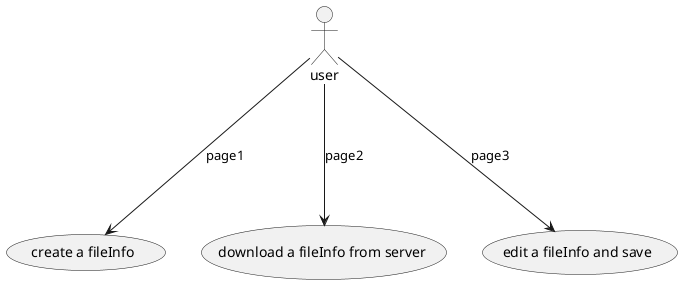 @startuml

user ---> (create a fileInfo) : page1

user ---> (download a fileInfo from server) : page2

user ---> (edit a fileInfo and save) : page3

@enduml